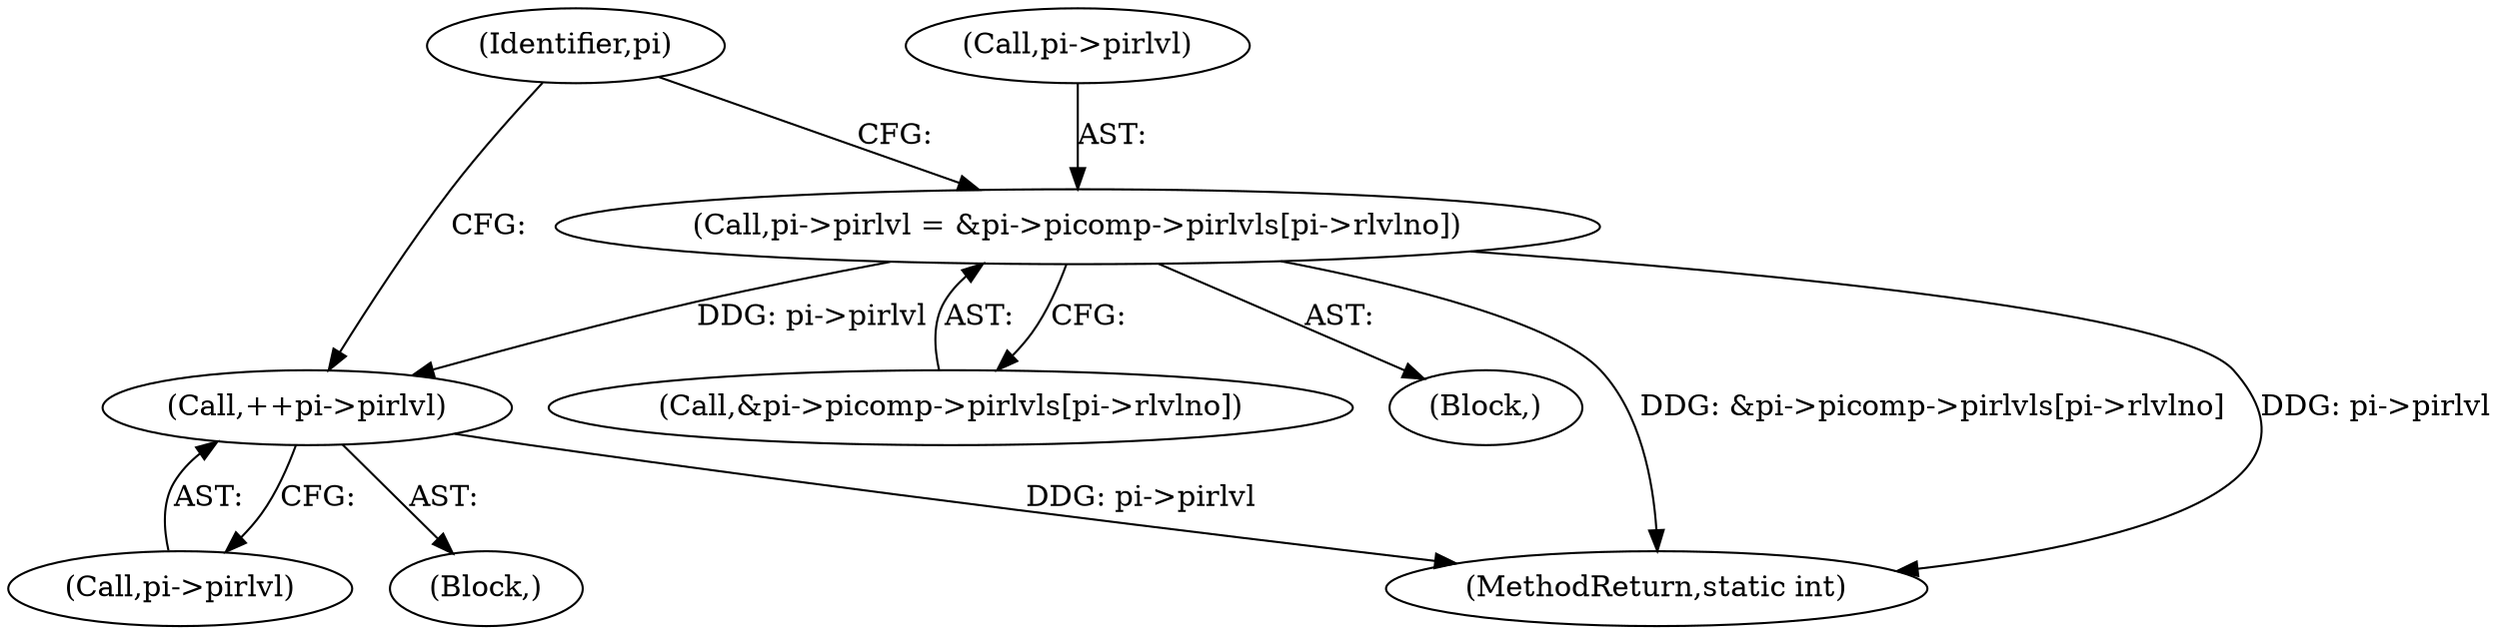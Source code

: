 digraph "0_jasper_aa0b0f79ade5eef8b0e7a214c03f5af54b36ba7d@array" {
"1000432" [label="(Call,pi->pirlvl = &pi->picomp->pirlvls[pi->rlvlno])"];
"1000468" [label="(Call,++pi->pirlvl)"];
"1000433" [label="(Call,pi->pirlvl)"];
"1000736" [label="(MethodReturn,static int)"];
"1000449" [label="(Identifier,pi)"];
"1000463" [label="(Block,)"];
"1000436" [label="(Call,&pi->picomp->pirlvls[pi->rlvlno])"];
"1000468" [label="(Call,++pi->pirlvl)"];
"1000432" [label="(Call,pi->pirlvl = &pi->picomp->pirlvls[pi->rlvlno])"];
"1000469" [label="(Call,pi->pirlvl)"];
"1000424" [label="(Block,)"];
"1000432" -> "1000424"  [label="AST: "];
"1000432" -> "1000436"  [label="CFG: "];
"1000433" -> "1000432"  [label="AST: "];
"1000436" -> "1000432"  [label="AST: "];
"1000449" -> "1000432"  [label="CFG: "];
"1000432" -> "1000736"  [label="DDG: &pi->picomp->pirlvls[pi->rlvlno]"];
"1000432" -> "1000736"  [label="DDG: pi->pirlvl"];
"1000432" -> "1000468"  [label="DDG: pi->pirlvl"];
"1000468" -> "1000463"  [label="AST: "];
"1000468" -> "1000469"  [label="CFG: "];
"1000469" -> "1000468"  [label="AST: "];
"1000449" -> "1000468"  [label="CFG: "];
"1000468" -> "1000736"  [label="DDG: pi->pirlvl"];
}
